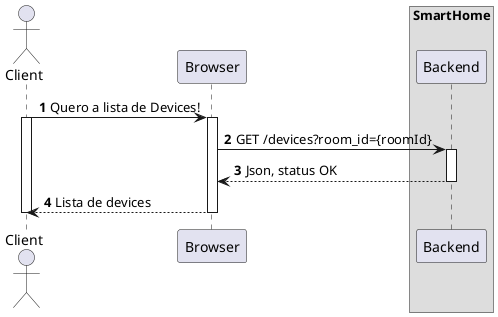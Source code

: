 @startuml
'https://plantuml.com/sequence-diagram
!pragma layout smetana

autonumber

actor "Client" as User

participant "Browser" as FE


box "SmartHome"
    participant "Backend" as SV
end box

User -> FE : Quero a lista de Devices!
activate FE
activate User

FE -> SV : GET /devices?room_id={roomId}
activate SV

SV --> FE : Json, status OK
deactivate SV

FE --> User : Lista de devices
deactivate FE
deactivate User


@enduml